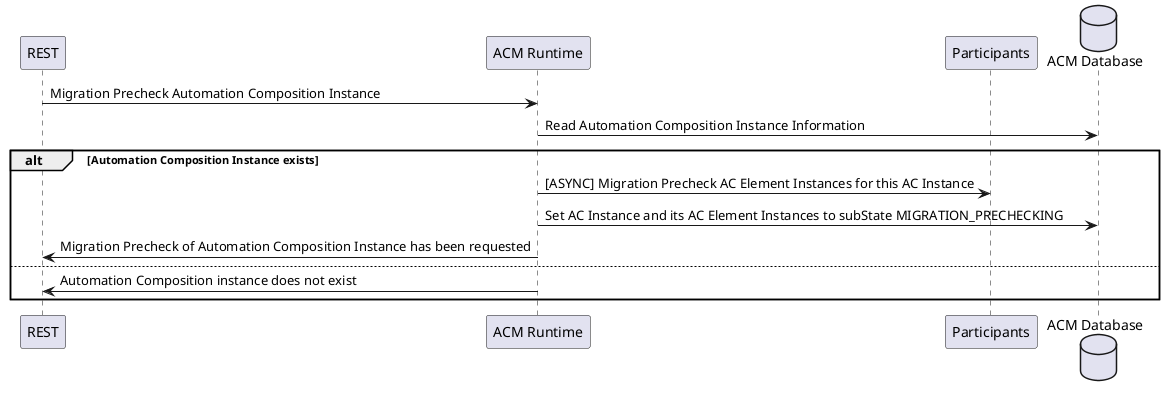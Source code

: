 @startuml
participant REST
participant "ACM Runtime"
participant Participants
database "ACM Database"

REST -> "ACM Runtime": Migration Precheck Automation Composition Instance
"ACM Runtime" -> "ACM Database": Read Automation Composition Instance Information

alt Automation Composition Instance exists
  "ACM Runtime" -> Participants: [ASYNC] Migration Precheck AC Element Instances for this AC Instance
  "ACM Runtime" -> "ACM Database": Set AC Instance and its AC Element Instances to subState MIGRATION_PRECHECKING
  "ACM Runtime" -> REST: Migration Precheck of Automation Composition Instance has been requested
else
  "ACM Runtime" -> REST: Automation Composition instance does not exist
end

@enduml
